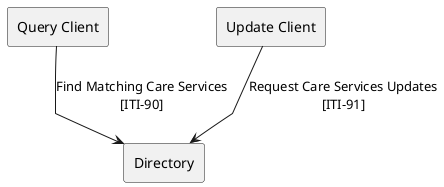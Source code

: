 @startuml basic-deployment
hide footbox
skinparam linetype polyline


agent "Query Client" as Query
agent "Update Client" as Update
agent "Directory" as Directory

Query --> Directory: Find Matching Care Services\n[ITI-90]
Update --> Directory: Request Care Services Updates\n[ITI-91]

@enduml